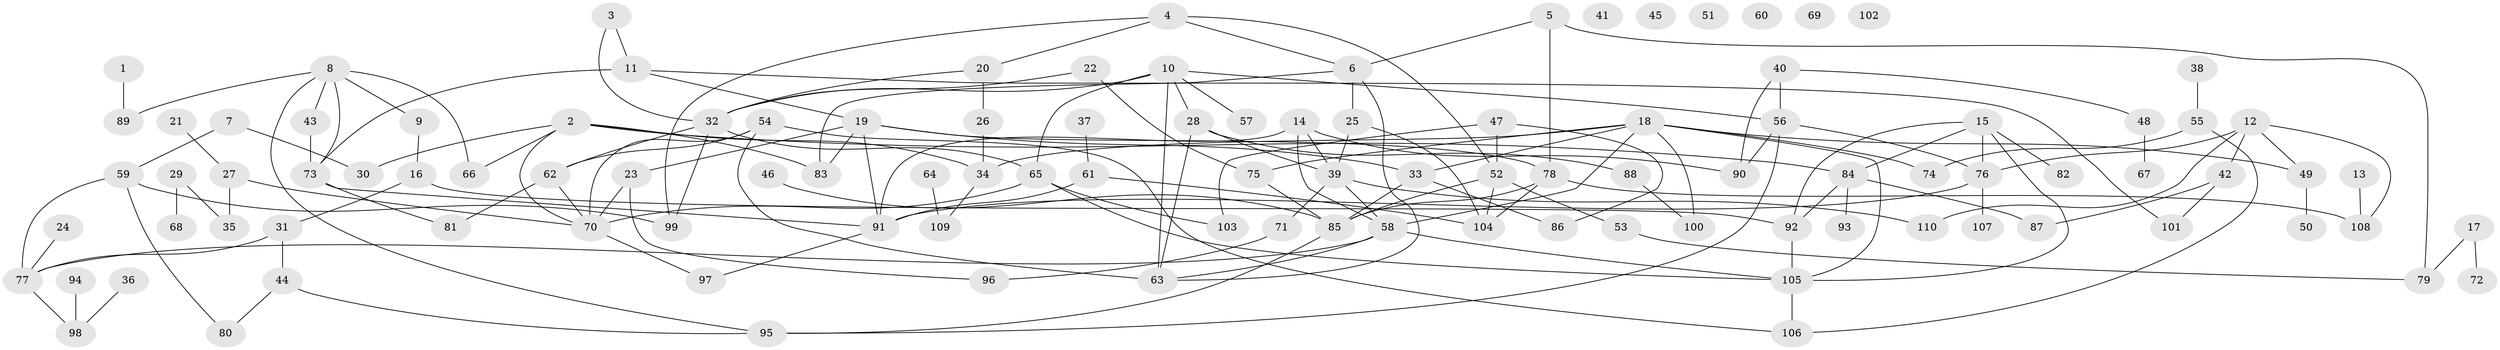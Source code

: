// Generated by graph-tools (version 1.1) at 2025/12/03/09/25 04:12:52]
// undirected, 110 vertices, 162 edges
graph export_dot {
graph [start="1"]
  node [color=gray90,style=filled];
  1;
  2;
  3;
  4;
  5;
  6;
  7;
  8;
  9;
  10;
  11;
  12;
  13;
  14;
  15;
  16;
  17;
  18;
  19;
  20;
  21;
  22;
  23;
  24;
  25;
  26;
  27;
  28;
  29;
  30;
  31;
  32;
  33;
  34;
  35;
  36;
  37;
  38;
  39;
  40;
  41;
  42;
  43;
  44;
  45;
  46;
  47;
  48;
  49;
  50;
  51;
  52;
  53;
  54;
  55;
  56;
  57;
  58;
  59;
  60;
  61;
  62;
  63;
  64;
  65;
  66;
  67;
  68;
  69;
  70;
  71;
  72;
  73;
  74;
  75;
  76;
  77;
  78;
  79;
  80;
  81;
  82;
  83;
  84;
  85;
  86;
  87;
  88;
  89;
  90;
  91;
  92;
  93;
  94;
  95;
  96;
  97;
  98;
  99;
  100;
  101;
  102;
  103;
  104;
  105;
  106;
  107;
  108;
  109;
  110;
  1 -- 89;
  2 -- 30;
  2 -- 34;
  2 -- 66;
  2 -- 70;
  2 -- 83;
  2 -- 84;
  3 -- 11;
  3 -- 32;
  4 -- 6;
  4 -- 20;
  4 -- 52;
  4 -- 99;
  5 -- 6;
  5 -- 78;
  5 -- 79;
  6 -- 25;
  6 -- 63;
  6 -- 83;
  7 -- 30;
  7 -- 59;
  8 -- 9;
  8 -- 43;
  8 -- 66;
  8 -- 73;
  8 -- 89;
  8 -- 95;
  9 -- 16;
  10 -- 28;
  10 -- 32;
  10 -- 56;
  10 -- 57;
  10 -- 63;
  10 -- 65;
  11 -- 19;
  11 -- 73;
  11 -- 101;
  12 -- 42;
  12 -- 49;
  12 -- 76;
  12 -- 108;
  12 -- 110;
  13 -- 108;
  14 -- 39;
  14 -- 58;
  14 -- 90;
  14 -- 91;
  15 -- 76;
  15 -- 82;
  15 -- 84;
  15 -- 92;
  15 -- 105;
  16 -- 31;
  16 -- 92;
  17 -- 72;
  17 -- 79;
  18 -- 33;
  18 -- 34;
  18 -- 49;
  18 -- 58;
  18 -- 74;
  18 -- 75;
  18 -- 100;
  18 -- 105;
  19 -- 23;
  19 -- 33;
  19 -- 78;
  19 -- 83;
  19 -- 91;
  20 -- 26;
  20 -- 32;
  21 -- 27;
  22 -- 32;
  22 -- 75;
  23 -- 70;
  23 -- 96;
  24 -- 77;
  25 -- 39;
  25 -- 104;
  26 -- 34;
  27 -- 35;
  27 -- 70;
  28 -- 39;
  28 -- 63;
  28 -- 88;
  29 -- 35;
  29 -- 68;
  31 -- 44;
  31 -- 77;
  32 -- 62;
  32 -- 65;
  32 -- 99;
  33 -- 85;
  33 -- 86;
  34 -- 109;
  36 -- 98;
  37 -- 61;
  38 -- 55;
  39 -- 58;
  39 -- 71;
  39 -- 110;
  40 -- 48;
  40 -- 56;
  40 -- 90;
  42 -- 87;
  42 -- 101;
  43 -- 73;
  44 -- 80;
  44 -- 95;
  46 -- 85;
  47 -- 52;
  47 -- 86;
  47 -- 103;
  48 -- 67;
  49 -- 50;
  52 -- 53;
  52 -- 85;
  52 -- 104;
  53 -- 79;
  54 -- 62;
  54 -- 63;
  54 -- 70;
  54 -- 106;
  55 -- 74;
  55 -- 106;
  56 -- 76;
  56 -- 90;
  56 -- 95;
  58 -- 63;
  58 -- 77;
  58 -- 105;
  59 -- 77;
  59 -- 80;
  59 -- 99;
  61 -- 91;
  61 -- 104;
  62 -- 70;
  62 -- 81;
  64 -- 109;
  65 -- 70;
  65 -- 103;
  65 -- 105;
  70 -- 97;
  71 -- 96;
  73 -- 81;
  73 -- 91;
  75 -- 85;
  76 -- 91;
  76 -- 107;
  77 -- 98;
  78 -- 85;
  78 -- 104;
  78 -- 108;
  84 -- 87;
  84 -- 92;
  84 -- 93;
  85 -- 95;
  88 -- 100;
  91 -- 97;
  92 -- 105;
  94 -- 98;
  105 -- 106;
}
